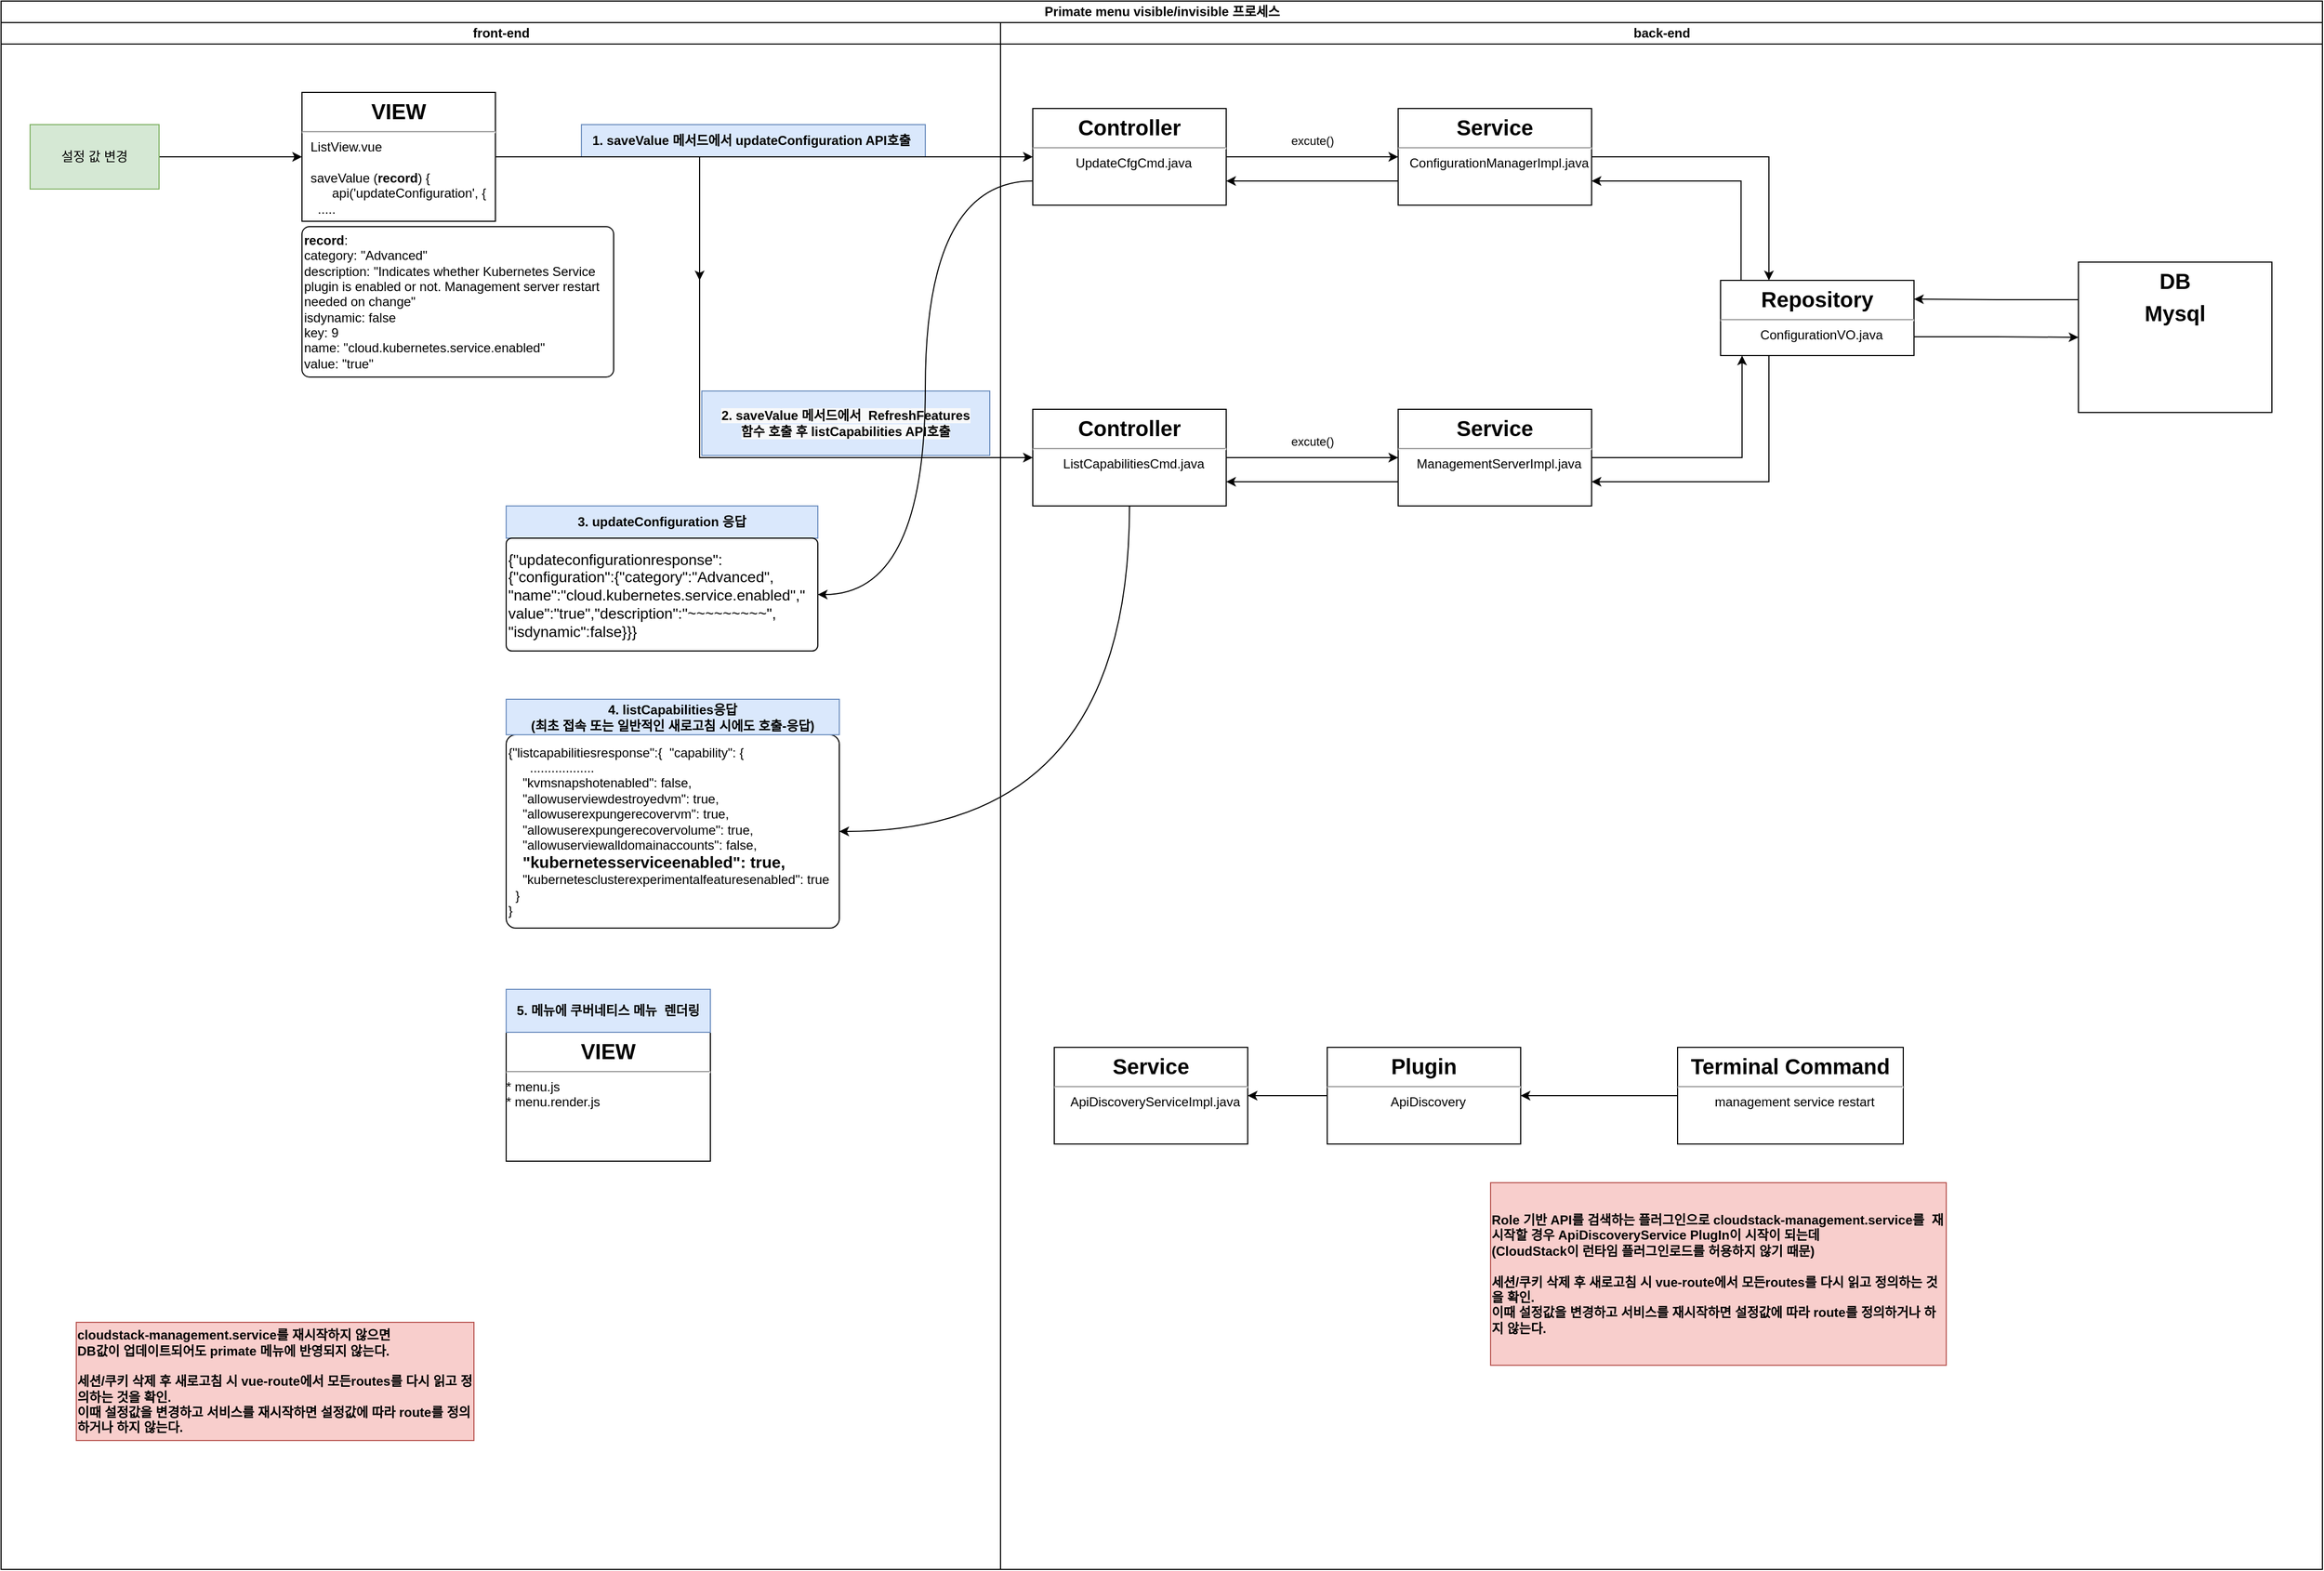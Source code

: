 <mxfile version="14.4.3" type="github">
  <diagram id="sWKhFuuiIyD3STFEA7JW" name="페이지-2">
    <mxGraphModel dx="813" dy="435" grid="1" gridSize="10" guides="1" tooltips="1" connect="1" arrows="1" fold="1" page="1" pageScale="1" pageWidth="413" pageHeight="291" math="0" shadow="0">
      <root>
        <mxCell id="YF4E0lVN7Hhh0fhB9PgD-0" />
        <mxCell id="YF4E0lVN7Hhh0fhB9PgD-1" parent="YF4E0lVN7Hhh0fhB9PgD-0" />
        <mxCell id="YF4E0lVN7Hhh0fhB9PgD-2" value="Primate menu visible/invisible 프로세스" style="swimlane;html=1;childLayout=stackLayout;resizeParent=1;resizeParentMax=0;startSize=20;verticalAlign=middle;align=center;" parent="YF4E0lVN7Hhh0fhB9PgD-1" vertex="1">
          <mxGeometry x="60" y="100" width="2160" height="1460" as="geometry" />
        </mxCell>
        <mxCell id="YF4E0lVN7Hhh0fhB9PgD-3" value="front-end" style="swimlane;html=1;startSize=20;" parent="YF4E0lVN7Hhh0fhB9PgD-2" vertex="1">
          <mxGeometry y="20" width="930" height="1440" as="geometry" />
        </mxCell>
        <mxCell id="YF4E0lVN7Hhh0fhB9PgD-4" value="&lt;p style=&quot;margin: 0px ; margin-top: 6px ; text-align: center&quot;&gt;&lt;b&gt;&lt;font style=&quot;font-size: 20px&quot;&gt;VIEW&lt;/font&gt;&lt;/b&gt;&lt;/p&gt;&lt;hr&gt;&lt;p style=&quot;margin: 0px ; margin-left: 8px&quot;&gt;&lt;span style=&quot;text-align: center&quot;&gt;ListView.vue&lt;/span&gt;&lt;br&gt;&lt;/p&gt;&lt;p style=&quot;margin: 0px ; margin-left: 8px&quot;&gt;&lt;br&gt;&lt;/p&gt;&lt;p style=&quot;margin: 0px ; margin-left: 8px&quot;&gt;saveValue (&lt;b&gt;record&lt;/b&gt;) {&lt;/p&gt;&lt;p style=&quot;margin: 0px ; margin-left: 8px&quot;&gt;&amp;nbsp; &amp;nbsp; &amp;nbsp; api(&#39;updateConfiguration&#39;, {&lt;/p&gt;&lt;p style=&quot;margin: 0px ; margin-left: 8px&quot;&gt;&amp;nbsp; .....&lt;/p&gt;" style="align=left;overflow=fill;html=1;dropTarget=0;" parent="YF4E0lVN7Hhh0fhB9PgD-3" vertex="1">
          <mxGeometry x="280" y="65" width="180" height="120" as="geometry" />
        </mxCell>
        <mxCell id="30zJfarMqt1oGhW_2tkh-0" value="&lt;div&gt;&lt;font style=&quot;font-size: 12px&quot;&gt;&lt;b&gt;record&lt;/b&gt;:&lt;/font&gt;&lt;/div&gt;&lt;div&gt;&lt;font style=&quot;font-size: 12px&quot;&gt;category: &quot;Advanced&quot;&lt;/font&gt;&lt;/div&gt;&lt;div&gt;&lt;font style=&quot;font-size: 12px&quot;&gt;description: &quot;Indicates whether Kubernetes Service plugin is enabled or not. Management server restart needed on change&quot;&lt;/font&gt;&lt;/div&gt;&lt;div&gt;&lt;font style=&quot;font-size: 12px&quot;&gt;isdynamic: false&lt;/font&gt;&lt;/div&gt;&lt;div&gt;&lt;font style=&quot;font-size: 12px&quot;&gt;key: 9&lt;/font&gt;&lt;/div&gt;&lt;div&gt;&lt;font style=&quot;font-size: 12px&quot;&gt;name: &quot;cloud.kubernetes.service.enabled&quot;&lt;/font&gt;&lt;/div&gt;&lt;div&gt;&lt;font style=&quot;font-size: 12px&quot;&gt;value: &quot;true&quot;&lt;/font&gt;&lt;/div&gt;" style="rounded=1;whiteSpace=wrap;html=1;strokeColor=#000000;align=left;arcSize=5;" parent="YF4E0lVN7Hhh0fhB9PgD-3" vertex="1">
          <mxGeometry x="280" y="190" width="290" height="140" as="geometry" />
        </mxCell>
        <mxCell id="kghr15Wnmh2jGqpMc5R4-0" value="&lt;span style=&quot;text-align: left&quot;&gt;1. saveValue 메서드에서&amp;nbsp;&lt;/span&gt;&lt;span style=&quot;text-align: left&quot;&gt;updateConfiguration API호출&lt;/span&gt;&lt;span style=&quot;text-align: left&quot;&gt;&amp;nbsp;&lt;/span&gt;" style="text;html=1;strokeColor=#6c8ebf;fillColor=#dae8fc;align=center;verticalAlign=middle;whiteSpace=wrap;rounded=0;fontStyle=1" parent="YF4E0lVN7Hhh0fhB9PgD-3" vertex="1">
          <mxGeometry x="540" y="95" width="320" height="30" as="geometry" />
        </mxCell>
        <mxCell id="QWsVM3wBgM_GIMozhOPB-73" value="&lt;span style=&quot;text-align: left&quot;&gt;3. u&lt;/span&gt;&lt;span style=&quot;text-align: left&quot;&gt;pdateConfiguration 응답&lt;/span&gt;" style="text;html=1;strokeColor=#6c8ebf;fillColor=#dae8fc;align=center;verticalAlign=middle;whiteSpace=wrap;rounded=0;fontStyle=1" parent="YF4E0lVN7Hhh0fhB9PgD-3" vertex="1">
          <mxGeometry x="470" y="450" width="290" height="30" as="geometry" />
        </mxCell>
        <mxCell id="9nsnTSfjWOGKSt32Swmm-3" value="&lt;font style=&quot;font-size: 14px&quot;&gt;{&quot;updateconfigurationresponse&quot;:{&quot;configuration&quot;:{&quot;category&quot;:&quot;Advanced&quot;,&lt;br&gt;&quot;name&quot;:&quot;cloud.kubernetes.service.enabled&quot;,&quot;&lt;br&gt;&lt;/font&gt;&lt;div style=&quot;font-size: 14px&quot;&gt;value&quot;:&quot;true&quot;,&quot;description&quot;:&quot;~~~~~~~~~&quot;,&lt;/div&gt;&lt;div style=&quot;font-size: 14px&quot;&gt;&quot;isdynamic&quot;:false}}}&lt;/div&gt;" style="rounded=1;whiteSpace=wrap;html=1;strokeColor=#000000;align=left;arcSize=5;" parent="YF4E0lVN7Hhh0fhB9PgD-3" vertex="1">
          <mxGeometry x="470" y="480" width="290" height="105" as="geometry" />
        </mxCell>
        <mxCell id="ybtEaBYc79Pay8zGlQzz-0" value="&lt;font&gt;&lt;span style=&quot;font-size: 12px&quot;&gt;{&quot;listcapabilitiesresponse&quot;:&lt;/span&gt;&lt;span style=&quot;font-size: 12px&quot;&gt;{&lt;/span&gt;&lt;span style=&quot;font-size: 12px&quot;&gt;&amp;nbsp; &quot;capability&quot;: {&lt;/span&gt;&lt;span style=&quot;font-size: 12px&quot;&gt;&lt;br&gt;&lt;/span&gt;&lt;div style=&quot;font-size: 12px&quot;&gt;&lt;span&gt;&lt;span&gt;&lt;/span&gt;&amp;nbsp; &amp;nbsp; &amp;nbsp; ..................&lt;/span&gt;&lt;/div&gt;&lt;div style=&quot;font-size: 12px&quot;&gt;&lt;span&gt;&amp;nbsp; &amp;nbsp; &quot;kvmsnapshotenabled&quot;: false,&lt;/span&gt;&lt;/div&gt;&lt;div style=&quot;font-size: 12px&quot;&gt;&lt;span&gt;&amp;nbsp; &amp;nbsp; &quot;allowuserviewdestroyedvm&quot;: true,&lt;/span&gt;&lt;/div&gt;&lt;div style=&quot;font-size: 12px&quot;&gt;&lt;span&gt;&amp;nbsp; &amp;nbsp; &quot;allowuserexpungerecovervm&quot;: true,&lt;/span&gt;&lt;/div&gt;&lt;div style=&quot;font-size: 12px&quot;&gt;&lt;span&gt;&amp;nbsp; &amp;nbsp; &quot;allowuserexpungerecovervolume&quot;: true,&lt;/span&gt;&lt;/div&gt;&lt;div style=&quot;font-size: 12px&quot;&gt;&lt;span&gt;&amp;nbsp; &amp;nbsp; &quot;allowuserviewalldomainaccounts&quot;: false,&lt;/span&gt;&lt;/div&gt;&lt;div&gt;&lt;span style=&quot;font-size: 12px&quot;&gt;&amp;nbsp; &amp;nbsp; &lt;/span&gt;&lt;b&gt;&lt;font style=&quot;font-size: 15px&quot;&gt;&quot;kubernetesserviceenabled&quot;: true,&lt;/font&gt;&lt;/b&gt;&lt;/div&gt;&lt;div style=&quot;font-size: 12px&quot;&gt;&lt;span&gt;&amp;nbsp; &amp;nbsp; &quot;kubernetesclusterexperimentalfeaturesenabled&quot;: true&lt;/span&gt;&lt;/div&gt;&lt;div style=&quot;font-size: 12px&quot;&gt;&lt;span&gt;&amp;nbsp; }&lt;/span&gt;&lt;/div&gt;&lt;span style=&quot;font-size: 12px&quot;&gt;}&lt;/span&gt;&lt;span style=&quot;font-size: 12px&quot;&gt;&amp;nbsp;&lt;/span&gt;&lt;br&gt;&lt;/font&gt;" style="rounded=1;whiteSpace=wrap;html=1;strokeColor=#000000;align=left;arcSize=5;" parent="YF4E0lVN7Hhh0fhB9PgD-3" vertex="1">
          <mxGeometry x="470" y="663" width="310" height="180" as="geometry" />
        </mxCell>
        <mxCell id="ybtEaBYc79Pay8zGlQzz-3" value="&lt;span style=&quot;text-align: left&quot;&gt;4.&amp;nbsp;&lt;/span&gt;listCapabilities&lt;span style=&quot;text-align: left&quot;&gt;응답 &lt;br&gt;(최초 접속 또는 일반적인 새로고침 시에도 호출-응답)&lt;/span&gt;" style="text;html=1;strokeColor=#6c8ebf;fillColor=#dae8fc;align=center;verticalAlign=middle;whiteSpace=wrap;rounded=0;fontStyle=1" parent="YF4E0lVN7Hhh0fhB9PgD-3" vertex="1">
          <mxGeometry x="470" y="630" width="310" height="33" as="geometry" />
        </mxCell>
        <mxCell id="ybtEaBYc79Pay8zGlQzz-6" value="&lt;span style=&quot;background-color: rgb(248 , 249 , 250) ; text-align: left&quot;&gt;2. saveValue 메서드에서&amp;nbsp;&lt;/span&gt;&lt;span style=&quot;background-color: rgb(248 , 249 , 250) ; text-align: left&quot;&gt;&amp;nbsp;&lt;/span&gt;&lt;span style=&quot;background-color: rgb(248 , 249 , 250)&quot;&gt;RefreshFeatures &lt;br&gt;함수 호출&amp;nbsp;&lt;/span&gt;&lt;span style=&quot;background-color: rgb(248 , 249 , 250)&quot;&gt;후&amp;nbsp;listCapabilities API호출&lt;/span&gt;" style="text;html=1;strokeColor=#6c8ebf;fillColor=#dae8fc;align=center;verticalAlign=middle;whiteSpace=wrap;rounded=0;fontStyle=1;rotation=0;" parent="YF4E0lVN7Hhh0fhB9PgD-3" vertex="1">
          <mxGeometry x="652" y="343" width="268" height="60" as="geometry" />
        </mxCell>
        <mxCell id="ybtEaBYc79Pay8zGlQzz-16" value="&lt;div style=&quot;text-align: left&quot;&gt;&lt;span&gt;cloudstack-management.service를 재시작하지 않으면&lt;br&gt;DB값이 업데이트되어도 primate 메뉴에 반영되지 않는다.&lt;/span&gt;&lt;/div&gt;&lt;div style=&quot;text-align: left&quot;&gt;&lt;span&gt;&lt;br&gt;&lt;/span&gt;&lt;/div&gt;&lt;div style=&quot;text-align: left&quot;&gt;세션/쿠키 삭제 후 새로고침 시 vue-route에서 모든routes를 다시 읽고 정의하는 것을 확인.&lt;/div&gt;&lt;div style=&quot;text-align: left&quot;&gt;이때 설정값을 변경하고 서비스를 재시작하면 설정값에 따라 route를 정의하거나 하지 않는다.&lt;/div&gt;" style="text;html=1;strokeColor=#b85450;fillColor=#f8cecc;align=center;verticalAlign=middle;whiteSpace=wrap;rounded=0;fontStyle=1" parent="YF4E0lVN7Hhh0fhB9PgD-3" vertex="1">
          <mxGeometry x="70" y="1210" width="370" height="110" as="geometry" />
        </mxCell>
        <mxCell id="-MsYRb35fPwuxTCojYqi-1" value="&lt;p style=&quot;margin: 0px ; margin-top: 6px ; text-align: center&quot;&gt;&lt;b&gt;&lt;font style=&quot;font-size: 20px&quot;&gt;VIEW&lt;/font&gt;&lt;/b&gt;&lt;/p&gt;&lt;hr&gt;&lt;p style=&quot;margin: 0px ; margin-left: 8px&quot;&gt;&lt;/p&gt;&lt;span style=&quot;text-align: center&quot;&gt;* menu.js&lt;br&gt;* menu.render.js&lt;br&gt;&lt;/span&gt;&lt;p style=&quot;margin: 0px ; margin-left: 8px&quot;&gt;&lt;br&gt;&lt;/p&gt;" style="align=left;overflow=fill;html=1;dropTarget=0;" parent="YF4E0lVN7Hhh0fhB9PgD-3" vertex="1">
          <mxGeometry x="470" y="940" width="190" height="120" as="geometry" />
        </mxCell>
        <mxCell id="-MsYRb35fPwuxTCojYqi-2" value="&lt;span style=&quot;text-align: left&quot;&gt;5.&amp;nbsp;메뉴에 쿠버네티스 메뉴&amp;nbsp; 렌더링&lt;/span&gt;" style="text;html=1;strokeColor=#6c8ebf;fillColor=#dae8fc;align=center;verticalAlign=middle;whiteSpace=wrap;rounded=0;fontStyle=1" parent="YF4E0lVN7Hhh0fhB9PgD-3" vertex="1">
          <mxGeometry x="470" y="900" width="190" height="40" as="geometry" />
        </mxCell>
        <mxCell id="RkyHaamI9Xc2l9AKGEXz-0" value="" style="endArrow=classic;html=1;" parent="YF4E0lVN7Hhh0fhB9PgD-3" edge="1">
          <mxGeometry width="50" height="50" relative="1" as="geometry">
            <mxPoint x="650" y="130" as="sourcePoint" />
            <mxPoint x="650" y="240" as="targetPoint" />
          </mxGeometry>
        </mxCell>
        <mxCell id="-uuOTyQ5Aw0-R2vqLOoh-0" style="edgeStyle=orthogonalEdgeStyle;rounded=0;orthogonalLoop=1;jettySize=auto;html=1;exitX=1;exitY=0.5;exitDx=0;exitDy=0;" parent="YF4E0lVN7Hhh0fhB9PgD-3" source="lx2xQSGZo_KzuF0OdhNT-0" target="YF4E0lVN7Hhh0fhB9PgD-4" edge="1">
          <mxGeometry relative="1" as="geometry" />
        </mxCell>
        <mxCell id="lx2xQSGZo_KzuF0OdhNT-0" value="설정 값 변경" style="rounded=0;whiteSpace=wrap;html=1;fillColor=#d5e8d4;strokeColor=#82b366;" parent="YF4E0lVN7Hhh0fhB9PgD-3" vertex="1">
          <mxGeometry x="27" y="95" width="120" height="60" as="geometry" />
        </mxCell>
        <mxCell id="YF4E0lVN7Hhh0fhB9PgD-5" value="" style="edgeStyle=orthogonalEdgeStyle;rounded=0;orthogonalLoop=1;jettySize=auto;html=1;" parent="YF4E0lVN7Hhh0fhB9PgD-2" source="YF4E0lVN7Hhh0fhB9PgD-4" target="YF4E0lVN7Hhh0fhB9PgD-7" edge="1">
          <mxGeometry relative="1" as="geometry" />
        </mxCell>
        <mxCell id="YF4E0lVN7Hhh0fhB9PgD-6" value="back-end" style="swimlane;html=1;startSize=20;" parent="YF4E0lVN7Hhh0fhB9PgD-2" vertex="1">
          <mxGeometry x="930" y="20" width="1230" height="1440" as="geometry" />
        </mxCell>
        <mxCell id="YF4E0lVN7Hhh0fhB9PgD-7" value="&lt;p style=&quot;margin: 6px 0px 0px&quot;&gt;&lt;b&gt;&lt;font style=&quot;font-size: 20px&quot;&gt;Controller&lt;/font&gt;&lt;/b&gt;&lt;/p&gt;&lt;hr&gt;&lt;p style=&quot;margin: 0px ; margin-left: 8px&quot;&gt;&lt;span&gt;UpdateCfgCmd.java&lt;/span&gt;&lt;br&gt;&lt;/p&gt;" style="align=center;overflow=fill;html=1;dropTarget=0;" parent="YF4E0lVN7Hhh0fhB9PgD-6" vertex="1">
          <mxGeometry x="30" y="80" width="180" height="90" as="geometry" />
        </mxCell>
        <mxCell id="YF4E0lVN7Hhh0fhB9PgD-8" value="&lt;p style=&quot;margin: 6px 0px 0px&quot;&gt;&lt;b&gt;&lt;font style=&quot;font-size: 20px&quot;&gt;Service&lt;/font&gt;&lt;/b&gt;&lt;/p&gt;&lt;hr&gt;&lt;p style=&quot;margin: 0px ; margin-left: 8px&quot;&gt;ConfigurationManagerImpl.java&lt;/p&gt;" style="align=center;overflow=fill;html=1;dropTarget=0;" parent="YF4E0lVN7Hhh0fhB9PgD-6" vertex="1">
          <mxGeometry x="370" y="80" width="180" height="90" as="geometry" />
        </mxCell>
        <mxCell id="YF4E0lVN7Hhh0fhB9PgD-45" style="edgeStyle=orthogonalEdgeStyle;rounded=0;orthogonalLoop=1;jettySize=auto;html=1;exitX=1;exitY=0.75;exitDx=0;exitDy=0;entryX=0;entryY=0.5;entryDx=0;entryDy=0;align=center;" parent="YF4E0lVN7Hhh0fhB9PgD-6" source="YF4E0lVN7Hhh0fhB9PgD-46" target="YF4E0lVN7Hhh0fhB9PgD-54" edge="1">
          <mxGeometry relative="1" as="geometry" />
        </mxCell>
        <mxCell id="ybtEaBYc79Pay8zGlQzz-10" style="edgeStyle=orthogonalEdgeStyle;rounded=0;orthogonalLoop=1;jettySize=auto;html=1;exitX=0.25;exitY=1;exitDx=0;exitDy=0;entryX=1;entryY=0.75;entryDx=0;entryDy=0;" parent="YF4E0lVN7Hhh0fhB9PgD-6" source="YF4E0lVN7Hhh0fhB9PgD-46" target="QWsVM3wBgM_GIMozhOPB-75" edge="1">
          <mxGeometry relative="1" as="geometry" />
        </mxCell>
        <mxCell id="DiwUjMXcBK-bREjLJ3jC-0" style="edgeStyle=orthogonalEdgeStyle;rounded=0;orthogonalLoop=1;jettySize=auto;html=1;exitX=0.106;exitY=0.014;exitDx=0;exitDy=0;entryX=1;entryY=0.75;entryDx=0;entryDy=0;exitPerimeter=0;" parent="YF4E0lVN7Hhh0fhB9PgD-6" source="YF4E0lVN7Hhh0fhB9PgD-46" target="YF4E0lVN7Hhh0fhB9PgD-8" edge="1">
          <mxGeometry relative="1" as="geometry" />
        </mxCell>
        <mxCell id="YF4E0lVN7Hhh0fhB9PgD-46" value="&lt;p style=&quot;margin: 6px 0px 0px&quot;&gt;&lt;b&gt;&lt;font style=&quot;font-size: 20px&quot;&gt;Repository&lt;/font&gt;&lt;/b&gt;&lt;/p&gt;&lt;hr&gt;&lt;p style=&quot;margin: 0px ; margin-left: 8px&quot;&gt;ConfigurationVO.java&lt;/p&gt;" style="align=center;overflow=fill;html=1;dropTarget=0;" parent="YF4E0lVN7Hhh0fhB9PgD-6" vertex="1">
          <mxGeometry x="670" y="240" width="180" height="70" as="geometry" />
        </mxCell>
        <mxCell id="YF4E0lVN7Hhh0fhB9PgD-47" style="edgeStyle=orthogonalEdgeStyle;rounded=0;orthogonalLoop=1;jettySize=auto;html=1;exitX=1;exitY=0.5;exitDx=0;exitDy=0;align=center;entryX=0.25;entryY=0;entryDx=0;entryDy=0;" parent="YF4E0lVN7Hhh0fhB9PgD-6" source="YF4E0lVN7Hhh0fhB9PgD-8" target="YF4E0lVN7Hhh0fhB9PgD-46" edge="1">
          <mxGeometry relative="1" as="geometry">
            <mxPoint x="696" y="239" as="targetPoint" />
          </mxGeometry>
        </mxCell>
        <mxCell id="ybtEaBYc79Pay8zGlQzz-11" style="edgeStyle=orthogonalEdgeStyle;rounded=0;orthogonalLoop=1;jettySize=auto;html=1;exitX=0;exitY=0.25;exitDx=0;exitDy=0;entryX=1;entryY=0.25;entryDx=0;entryDy=0;" parent="YF4E0lVN7Hhh0fhB9PgD-6" source="YF4E0lVN7Hhh0fhB9PgD-54" target="YF4E0lVN7Hhh0fhB9PgD-46" edge="1">
          <mxGeometry relative="1" as="geometry" />
        </mxCell>
        <mxCell id="YF4E0lVN7Hhh0fhB9PgD-54" value="&lt;p style=&quot;margin: 6px 0px 0px; text-align: center; font-size: 20px;&quot;&gt;&lt;b style=&quot;font-size: 20px;&quot;&gt;DB&lt;/b&gt;&lt;/p&gt;&lt;p style=&quot;margin: 6px 0px 0px; text-align: center; font-size: 20px;&quot;&gt;&lt;b style=&quot;font-size: 20px;&quot;&gt;Mysql&lt;/b&gt;&lt;/p&gt;" style="align=left;overflow=fill;html=1;dropTarget=0;fontSize=20;" parent="YF4E0lVN7Hhh0fhB9PgD-6" vertex="1">
          <mxGeometry x="1003" y="223" width="180" height="140" as="geometry" />
        </mxCell>
        <mxCell id="QWsVM3wBgM_GIMozhOPB-70" value="&lt;p style=&quot;margin: 6px 0px 0px&quot;&gt;&lt;b&gt;&lt;font style=&quot;font-size: 20px&quot;&gt;Controller&lt;/font&gt;&lt;/b&gt;&lt;/p&gt;&lt;hr&gt;&lt;p style=&quot;margin: 0px ; margin-left: 8px&quot;&gt;&lt;span&gt;ListCapabilitiesCmd.java&lt;/span&gt;&lt;br&gt;&lt;/p&gt;" style="align=center;overflow=fill;html=1;dropTarget=0;" parent="YF4E0lVN7Hhh0fhB9PgD-6" vertex="1">
          <mxGeometry x="30" y="360" width="180" height="90" as="geometry" />
        </mxCell>
        <mxCell id="9nsnTSfjWOGKSt32Swmm-0" style="edgeStyle=orthogonalEdgeStyle;rounded=0;orthogonalLoop=1;jettySize=auto;html=1;exitX=1;exitY=0.5;exitDx=0;exitDy=0;" parent="YF4E0lVN7Hhh0fhB9PgD-6" source="QWsVM3wBgM_GIMozhOPB-75" edge="1">
          <mxGeometry relative="1" as="geometry">
            <mxPoint x="690" y="310" as="targetPoint" />
            <Array as="points">
              <mxPoint x="690" y="405" />
            </Array>
          </mxGeometry>
        </mxCell>
        <mxCell id="9nsnTSfjWOGKSt32Swmm-1" style="edgeStyle=orthogonalEdgeStyle;orthogonalLoop=1;jettySize=auto;html=1;exitX=0;exitY=0.75;exitDx=0;exitDy=0;entryX=1;entryY=0.75;entryDx=0;entryDy=0;curved=1;" parent="YF4E0lVN7Hhh0fhB9PgD-6" source="QWsVM3wBgM_GIMozhOPB-75" target="QWsVM3wBgM_GIMozhOPB-70" edge="1">
          <mxGeometry relative="1" as="geometry" />
        </mxCell>
        <mxCell id="QWsVM3wBgM_GIMozhOPB-75" value="&lt;p style=&quot;margin: 6px 0px 0px&quot;&gt;&lt;b&gt;&lt;font style=&quot;font-size: 20px&quot;&gt;Service&lt;/font&gt;&lt;/b&gt;&lt;/p&gt;&lt;hr&gt;&lt;p style=&quot;margin: 0px ; margin-left: 8px&quot;&gt;&lt;span&gt;ManagementServerImpl.java&lt;/span&gt;&lt;br&gt;&lt;/p&gt;" style="align=center;overflow=fill;html=1;dropTarget=0;" parent="YF4E0lVN7Hhh0fhB9PgD-6" vertex="1">
          <mxGeometry x="370" y="360" width="180" height="90" as="geometry" />
        </mxCell>
        <mxCell id="QWsVM3wBgM_GIMozhOPB-77" value="excute()" style="edgeStyle=orthogonalEdgeStyle;rounded=0;orthogonalLoop=1;jettySize=auto;html=1;align=center;entryX=0;entryY=0.5;entryDx=0;entryDy=0;" parent="YF4E0lVN7Hhh0fhB9PgD-6" source="YF4E0lVN7Hhh0fhB9PgD-7" target="YF4E0lVN7Hhh0fhB9PgD-8" edge="1">
          <mxGeometry y="15" relative="1" as="geometry">
            <mxPoint x="220" y="135" as="sourcePoint" />
            <mxPoint x="380" y="135" as="targetPoint" />
            <mxPoint as="offset" />
          </mxGeometry>
        </mxCell>
        <mxCell id="QWsVM3wBgM_GIMozhOPB-79" value="excute()" style="edgeStyle=orthogonalEdgeStyle;rounded=0;orthogonalLoop=1;jettySize=auto;html=1;align=center;entryX=0;entryY=0.5;entryDx=0;entryDy=0;exitX=1;exitY=0.5;exitDx=0;exitDy=0;" parent="YF4E0lVN7Hhh0fhB9PgD-6" source="QWsVM3wBgM_GIMozhOPB-70" target="QWsVM3wBgM_GIMozhOPB-75" edge="1">
          <mxGeometry y="15" relative="1" as="geometry">
            <mxPoint x="210" y="350" as="sourcePoint" />
            <mxPoint x="370" y="350" as="targetPoint" />
            <mxPoint as="offset" />
          </mxGeometry>
        </mxCell>
        <mxCell id="ybtEaBYc79Pay8zGlQzz-7" style="edgeStyle=orthogonalEdgeStyle;orthogonalLoop=1;jettySize=auto;html=1;entryX=1;entryY=0.75;entryDx=0;entryDy=0;curved=1;exitX=0;exitY=0.75;exitDx=0;exitDy=0;" parent="YF4E0lVN7Hhh0fhB9PgD-6" source="YF4E0lVN7Hhh0fhB9PgD-8" target="YF4E0lVN7Hhh0fhB9PgD-7" edge="1">
          <mxGeometry relative="1" as="geometry">
            <mxPoint x="330" y="150" as="sourcePoint" />
            <mxPoint x="210" y="140" as="targetPoint" />
          </mxGeometry>
        </mxCell>
        <mxCell id="S-putGSGb9zX159UAM5Z-1" value="&lt;p style=&quot;margin: 6px 0px 0px&quot;&gt;&lt;b&gt;&lt;font style=&quot;font-size: 20px&quot;&gt;Service&lt;/font&gt;&lt;/b&gt;&lt;/p&gt;&lt;hr&gt;&lt;p style=&quot;margin: 0px ; margin-left: 8px&quot;&gt;ApiDiscoveryServiceImpl.java&lt;br&gt;&lt;/p&gt;" style="align=center;overflow=fill;html=1;dropTarget=0;" vertex="1" parent="YF4E0lVN7Hhh0fhB9PgD-6">
          <mxGeometry x="50" y="954" width="180" height="90" as="geometry" />
        </mxCell>
        <mxCell id="S-putGSGb9zX159UAM5Z-3" style="edgeStyle=orthogonalEdgeStyle;rounded=0;orthogonalLoop=1;jettySize=auto;html=1;exitX=0;exitY=0.5;exitDx=0;exitDy=0;" edge="1" parent="YF4E0lVN7Hhh0fhB9PgD-6" source="S-putGSGb9zX159UAM5Z-2" target="S-putGSGb9zX159UAM5Z-1">
          <mxGeometry relative="1" as="geometry" />
        </mxCell>
        <mxCell id="S-putGSGb9zX159UAM5Z-2" value="&lt;p style=&quot;margin: 6px 0px 0px&quot;&gt;&lt;b&gt;&lt;font style=&quot;font-size: 20px&quot;&gt;Plugin&lt;/font&gt;&lt;/b&gt;&lt;/p&gt;&lt;hr&gt;&lt;p style=&quot;margin: 0px ; margin-left: 8px&quot;&gt;ApiDiscovery&lt;br&gt;&lt;/p&gt;" style="align=center;overflow=fill;html=1;dropTarget=0;" vertex="1" parent="YF4E0lVN7Hhh0fhB9PgD-6">
          <mxGeometry x="304" y="954" width="180" height="90" as="geometry" />
        </mxCell>
        <mxCell id="S-putGSGb9zX159UAM5Z-8" style="edgeStyle=orthogonalEdgeStyle;rounded=0;orthogonalLoop=1;jettySize=auto;html=1;exitX=0;exitY=0.5;exitDx=0;exitDy=0;entryX=1;entryY=0.5;entryDx=0;entryDy=0;" edge="1" parent="YF4E0lVN7Hhh0fhB9PgD-6" source="S-putGSGb9zX159UAM5Z-6" target="S-putGSGb9zX159UAM5Z-2">
          <mxGeometry relative="1" as="geometry" />
        </mxCell>
        <mxCell id="S-putGSGb9zX159UAM5Z-6" value="&lt;p style=&quot;margin: 6px 0px 0px&quot;&gt;&lt;span style=&quot;font-size: 20px&quot;&gt;&lt;b&gt;Terminal Command&lt;/b&gt;&lt;/span&gt;&lt;br&gt;&lt;/p&gt;&lt;hr&gt;&lt;p style=&quot;margin: 0px ; margin-left: 8px&quot;&gt;management service restart&lt;br&gt;&lt;/p&gt;" style="align=center;overflow=fill;html=1;dropTarget=0;" vertex="1" parent="YF4E0lVN7Hhh0fhB9PgD-6">
          <mxGeometry x="630" y="954" width="210" height="90" as="geometry" />
        </mxCell>
        <mxCell id="S-putGSGb9zX159UAM5Z-10" value="&lt;div style=&quot;text-align: left&quot;&gt;&lt;span&gt;Role 기반 API를 검색하는 플러그인으로&amp;nbsp;&lt;/span&gt;&lt;span&gt;cloudstack-management.service를&amp;nbsp; 재시작할 경우&amp;nbsp;&lt;/span&gt;&lt;span style=&quot;text-align: center&quot;&gt;ApiDiscoveryService PlugIn이 시작이 되는데&amp;nbsp;&lt;/span&gt;&lt;/div&gt;&lt;div style=&quot;text-align: left&quot;&gt;(CloudStack이 런타임 플러그인로드를 허용하지 않기 때문)&lt;br&gt;&lt;/div&gt;&lt;div style=&quot;text-align: left&quot;&gt;&lt;br&gt;&lt;/div&gt;&lt;div style=&quot;text-align: left&quot;&gt;세션/쿠키 삭제 후 새로고침 시 vue-route에서 모든routes를 다시 읽고 정의하는 것을 확인.&lt;/div&gt;&lt;div style=&quot;text-align: left&quot;&gt;이때 설정값을 변경하고 서비스를 재시작하면 설정값에 따라 route를 정의하거나 하지 않는다.&lt;/div&gt;" style="text;html=1;strokeColor=#b85450;fillColor=#f8cecc;align=center;verticalAlign=middle;whiteSpace=wrap;rounded=0;fontStyle=1" vertex="1" parent="YF4E0lVN7Hhh0fhB9PgD-6">
          <mxGeometry x="456" y="1080" width="424" height="170" as="geometry" />
        </mxCell>
        <mxCell id="QWsVM3wBgM_GIMozhOPB-72" style="edgeStyle=orthogonalEdgeStyle;rounded=0;orthogonalLoop=1;jettySize=auto;html=1;exitX=1;exitY=0.5;exitDx=0;exitDy=0;entryX=0;entryY=0.5;entryDx=0;entryDy=0;" parent="YF4E0lVN7Hhh0fhB9PgD-2" source="YF4E0lVN7Hhh0fhB9PgD-4" target="QWsVM3wBgM_GIMozhOPB-70" edge="1">
          <mxGeometry relative="1" as="geometry">
            <Array as="points">
              <mxPoint x="650" y="145" />
              <mxPoint x="650" y="425" />
            </Array>
          </mxGeometry>
        </mxCell>
        <mxCell id="9nsnTSfjWOGKSt32Swmm-4" style="edgeStyle=orthogonalEdgeStyle;curved=1;orthogonalLoop=1;jettySize=auto;html=1;exitX=0.5;exitY=1;exitDx=0;exitDy=0;entryX=1;entryY=0.5;entryDx=0;entryDy=0;" parent="YF4E0lVN7Hhh0fhB9PgD-2" source="QWsVM3wBgM_GIMozhOPB-70" target="ybtEaBYc79Pay8zGlQzz-0" edge="1">
          <mxGeometry relative="1" as="geometry" />
        </mxCell>
        <mxCell id="ybtEaBYc79Pay8zGlQzz-5" style="edgeStyle=orthogonalEdgeStyle;curved=1;orthogonalLoop=1;jettySize=auto;html=1;exitX=0;exitY=0.75;exitDx=0;exitDy=0;entryX=1;entryY=0.5;entryDx=0;entryDy=0;" parent="YF4E0lVN7Hhh0fhB9PgD-2" source="YF4E0lVN7Hhh0fhB9PgD-7" target="9nsnTSfjWOGKSt32Swmm-3" edge="1">
          <mxGeometry relative="1" as="geometry" />
        </mxCell>
      </root>
    </mxGraphModel>
  </diagram>
</mxfile>
